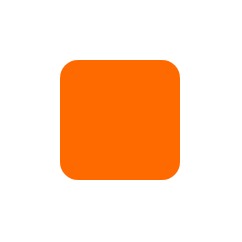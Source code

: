 <mxfile 
  version="25.0.2"
  >
  <diagram
    name="-"
    >
    <mxGraphModel
      grid="1" 
      gridSize="10" 
      guides="1" 
      tooltips="1" 
      connect="1" 
      arrows="1" 
      fold="1" 
      page="1" 
      pageScale="1" 
      pageWidth="1" 
      pageHeight="1" 
      math="0" 
      shadow="0"
      >
      <root>
        <mxCell
          id="page"
          />
        <mxCell
          id="root" 
          parent="page"
          />
        <mxCell
          style="verticalAlign=top;aspect=fixed;align=center;spacingLeft=5;spacingRight=5;spacingBottom=5;strokeColor=none;" 
          id="shape_" 
          parent="root" 
          value=" " 
          vertex="1"
          >
          <mxGeometry
            as="geometry" 
            width="120" 
            height="120" 
            x="0" 
            y="0"
            />
          </mxCell>
        <mxCell
          style="rounded=1;whiteSpace=wrap;verticalAlign=middle;align=center;points=[];aspect=fixed;html=1;shadow=0;dashed=0;fillColor=#FF6A00;strokeColor=none;shape=mxgraph.alibaba_cloud.amqp_advanced_message_queuing_protocol;" 
          id="amqp_advanced_message_queuing_protocol_" 
          parent="shape_" 
          value=" " 
          vertex="1"
          >
          <mxGeometry
            as="geometry" 
            width="60" 
            height="60" 
            x="30" 
            y="30"
            />
          </mxCell>
        </root>
      </mxGraphModel>
    </diagram>
  </mxfile>